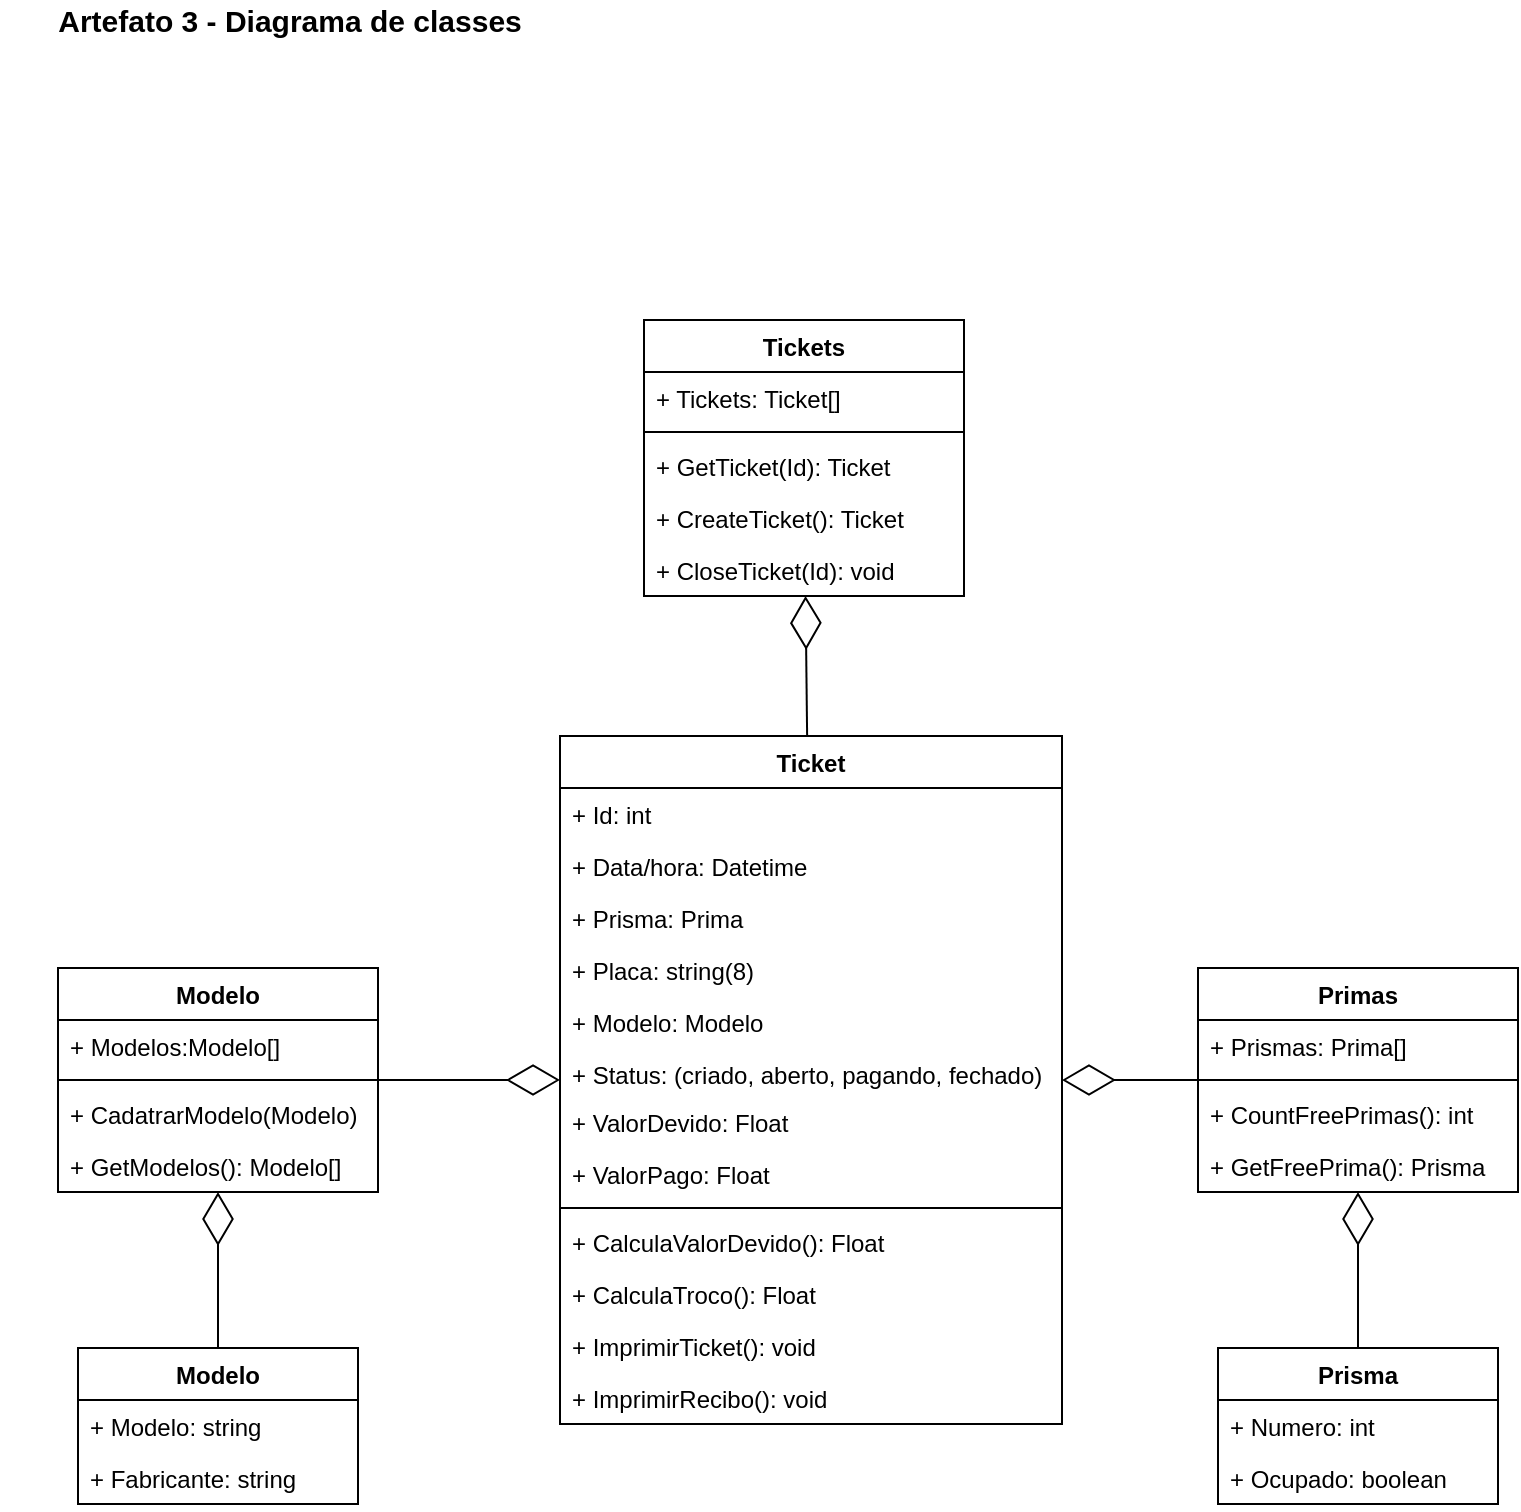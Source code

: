 <mxfile version="13.1.5" type="device"><diagram id="B7HPRTOn1aCyVQAzvui_" name="Page-1"><mxGraphModel dx="767" dy="1172" grid="1" gridSize="10" guides="1" tooltips="1" connect="1" arrows="1" fold="1" page="1" pageScale="1" pageWidth="827" pageHeight="1169" math="0" shadow="0"><root><mxCell id="0"/><mxCell id="1" parent="0"/><mxCell id="1XbRSUw8iiaY-Y94bgbz-24" value="" style="endArrow=diamondThin;endFill=0;endSize=24;html=1;exitX=0.5;exitY=0;exitDx=0;exitDy=0;" parent="1" source="1XbRSUw8iiaY-Y94bgbz-20" target="1XbRSUw8iiaY-Y94bgbz-9" edge="1"><mxGeometry width="160" relative="1" as="geometry"><mxPoint x="219" y="501" as="sourcePoint"/><mxPoint x="589" y="636" as="targetPoint"/></mxGeometry></mxCell><mxCell id="1XbRSUw8iiaY-Y94bgbz-15" value="" style="endArrow=diamondThin;endFill=0;endSize=24;html=1;" parent="1" source="1XbRSUw8iiaY-Y94bgbz-9" target="1XbRSUw8iiaY-Y94bgbz-1" edge="1"><mxGeometry width="160" relative="1" as="geometry"><mxPoint x="149" y="490.5" as="sourcePoint"/><mxPoint x="309" y="490.5" as="targetPoint"/></mxGeometry></mxCell><mxCell id="1XbRSUw8iiaY-Y94bgbz-31" value="" style="endArrow=diamondThin;endFill=0;endSize=24;html=1;" parent="1" source="1XbRSUw8iiaY-Y94bgbz-26" target="1XbRSUw8iiaY-Y94bgbz-1" edge="1"><mxGeometry width="160" relative="1" as="geometry"><mxPoint x="319" y="586" as="sourcePoint"/><mxPoint x="479" y="586" as="targetPoint"/></mxGeometry></mxCell><mxCell id="1XbRSUw8iiaY-Y94bgbz-32" value="" style="endArrow=diamondThin;endFill=0;endSize=24;html=1;exitX=0.5;exitY=0;exitDx=0;exitDy=0;" parent="1" source="1XbRSUw8iiaY-Y94bgbz-33" target="1XbRSUw8iiaY-Y94bgbz-26" edge="1"><mxGeometry width="160" relative="1" as="geometry"><mxPoint x="229" y="511" as="sourcePoint"/><mxPoint x="709" y="613" as="targetPoint"/></mxGeometry></mxCell><mxCell id="1XbRSUw8iiaY-Y94bgbz-43" value="" style="endArrow=diamondThin;endFill=0;endSize=24;html=1;" parent="1" source="1XbRSUw8iiaY-Y94bgbz-1" target="1XbRSUw8iiaY-Y94bgbz-37" edge="1"><mxGeometry width="160" relative="1" as="geometry"><mxPoint x="330" y="440" as="sourcePoint"/><mxPoint x="490" y="440" as="targetPoint"/></mxGeometry></mxCell><mxCell id="1XbRSUw8iiaY-Y94bgbz-37" value="Tickets" style="swimlane;fontStyle=1;align=center;verticalAlign=top;childLayout=stackLayout;horizontal=1;startSize=26;horizontalStack=0;resizeParent=1;resizeParentMax=0;resizeLast=0;collapsible=1;marginBottom=0;" parent="1" vertex="1"><mxGeometry x="342" y="180" width="160" height="138" as="geometry"/></mxCell><mxCell id="1XbRSUw8iiaY-Y94bgbz-38" value="+ Tickets: Ticket[]" style="text;strokeColor=none;fillColor=none;align=left;verticalAlign=top;spacingLeft=4;spacingRight=4;overflow=hidden;rotatable=0;points=[[0,0.5],[1,0.5]];portConstraint=eastwest;" parent="1XbRSUw8iiaY-Y94bgbz-37" vertex="1"><mxGeometry y="26" width="160" height="26" as="geometry"/></mxCell><mxCell id="1XbRSUw8iiaY-Y94bgbz-39" value="" style="line;strokeWidth=1;fillColor=none;align=left;verticalAlign=middle;spacingTop=-1;spacingLeft=3;spacingRight=3;rotatable=0;labelPosition=right;points=[];portConstraint=eastwest;" parent="1XbRSUw8iiaY-Y94bgbz-37" vertex="1"><mxGeometry y="52" width="160" height="8" as="geometry"/></mxCell><mxCell id="1XbRSUw8iiaY-Y94bgbz-40" value="+ GetTicket(Id): Ticket" style="text;strokeColor=none;fillColor=none;align=left;verticalAlign=top;spacingLeft=4;spacingRight=4;overflow=hidden;rotatable=0;points=[[0,0.5],[1,0.5]];portConstraint=eastwest;" parent="1XbRSUw8iiaY-Y94bgbz-37" vertex="1"><mxGeometry y="60" width="160" height="26" as="geometry"/></mxCell><mxCell id="1XbRSUw8iiaY-Y94bgbz-41" value="+ CreateTicket(): Ticket" style="text;strokeColor=none;fillColor=none;align=left;verticalAlign=top;spacingLeft=4;spacingRight=4;overflow=hidden;rotatable=0;points=[[0,0.5],[1,0.5]];portConstraint=eastwest;" parent="1XbRSUw8iiaY-Y94bgbz-37" vertex="1"><mxGeometry y="86" width="160" height="26" as="geometry"/></mxCell><mxCell id="1XbRSUw8iiaY-Y94bgbz-42" value="+ CloseTicket(Id): void" style="text;strokeColor=none;fillColor=none;align=left;verticalAlign=top;spacingLeft=4;spacingRight=4;overflow=hidden;rotatable=0;points=[[0,0.5],[1,0.5]];portConstraint=eastwest;" parent="1XbRSUw8iiaY-Y94bgbz-37" vertex="1"><mxGeometry y="112" width="160" height="26" as="geometry"/></mxCell><mxCell id="1XbRSUw8iiaY-Y94bgbz-20" value="Modelo" style="swimlane;fontStyle=1;childLayout=stackLayout;horizontal=1;startSize=26;fillColor=none;horizontalStack=0;resizeParent=1;resizeParentMax=0;resizeLast=0;collapsible=1;marginBottom=0;" parent="1" vertex="1"><mxGeometry x="59" y="694" width="140" height="78" as="geometry"/></mxCell><mxCell id="1XbRSUw8iiaY-Y94bgbz-14" value="+ Modelo: string" style="text;strokeColor=none;fillColor=none;align=left;verticalAlign=top;spacingLeft=4;spacingRight=4;overflow=hidden;rotatable=0;points=[[0,0.5],[1,0.5]];portConstraint=eastwest;" parent="1XbRSUw8iiaY-Y94bgbz-20" vertex="1"><mxGeometry y="26" width="140" height="26" as="geometry"/></mxCell><mxCell id="1XbRSUw8iiaY-Y94bgbz-13" value="+ Fabricante: string" style="text;strokeColor=none;fillColor=none;align=left;verticalAlign=top;spacingLeft=4;spacingRight=4;overflow=hidden;rotatable=0;points=[[0,0.5],[1,0.5]];portConstraint=eastwest;" parent="1XbRSUw8iiaY-Y94bgbz-20" vertex="1"><mxGeometry y="52" width="140" height="26" as="geometry"/></mxCell><mxCell id="1XbRSUw8iiaY-Y94bgbz-33" value="Prisma" style="swimlane;fontStyle=1;childLayout=stackLayout;horizontal=1;startSize=26;fillColor=none;horizontalStack=0;resizeParent=1;resizeParentMax=0;resizeLast=0;collapsible=1;marginBottom=0;" parent="1" vertex="1"><mxGeometry x="629" y="694" width="140" height="78" as="geometry"/></mxCell><mxCell id="1XbRSUw8iiaY-Y94bgbz-34" value="+ Numero: int" style="text;strokeColor=none;fillColor=none;align=left;verticalAlign=top;spacingLeft=4;spacingRight=4;overflow=hidden;rotatable=0;points=[[0,0.5],[1,0.5]];portConstraint=eastwest;" parent="1XbRSUw8iiaY-Y94bgbz-33" vertex="1"><mxGeometry y="26" width="140" height="26" as="geometry"/></mxCell><mxCell id="1XbRSUw8iiaY-Y94bgbz-35" value="+ Ocupado: boolean" style="text;strokeColor=none;fillColor=none;align=left;verticalAlign=top;spacingLeft=4;spacingRight=4;overflow=hidden;rotatable=0;points=[[0,0.5],[1,0.5]];portConstraint=eastwest;" parent="1XbRSUw8iiaY-Y94bgbz-33" vertex="1"><mxGeometry y="52" width="140" height="26" as="geometry"/></mxCell><mxCell id="1XbRSUw8iiaY-Y94bgbz-9" value="Modelo" style="swimlane;fontStyle=1;align=center;verticalAlign=top;childLayout=stackLayout;horizontal=1;startSize=26;horizontalStack=0;resizeParent=1;resizeParentMax=0;resizeLast=0;collapsible=1;marginBottom=0;" parent="1" vertex="1"><mxGeometry x="49" y="504" width="160" height="112" as="geometry"/></mxCell><mxCell id="1XbRSUw8iiaY-Y94bgbz-10" value="+ Modelos:Modelo[]" style="text;strokeColor=none;fillColor=none;align=left;verticalAlign=top;spacingLeft=4;spacingRight=4;overflow=hidden;rotatable=0;points=[[0,0.5],[1,0.5]];portConstraint=eastwest;" parent="1XbRSUw8iiaY-Y94bgbz-9" vertex="1"><mxGeometry y="26" width="160" height="26" as="geometry"/></mxCell><mxCell id="1XbRSUw8iiaY-Y94bgbz-11" value="" style="line;strokeWidth=1;fillColor=none;align=left;verticalAlign=middle;spacingTop=-1;spacingLeft=3;spacingRight=3;rotatable=0;labelPosition=right;points=[];portConstraint=eastwest;" parent="1XbRSUw8iiaY-Y94bgbz-9" vertex="1"><mxGeometry y="52" width="160" height="8" as="geometry"/></mxCell><mxCell id="1XbRSUw8iiaY-Y94bgbz-12" value="+ CadatrarModelo(Modelo)" style="text;strokeColor=none;fillColor=none;align=left;verticalAlign=top;spacingLeft=4;spacingRight=4;overflow=hidden;rotatable=0;points=[[0,0.5],[1,0.5]];portConstraint=eastwest;" parent="1XbRSUw8iiaY-Y94bgbz-9" vertex="1"><mxGeometry y="60" width="160" height="26" as="geometry"/></mxCell><mxCell id="1XbRSUw8iiaY-Y94bgbz-36" value="+ GetModelos(): Modelo[]" style="text;strokeColor=none;fillColor=none;align=left;verticalAlign=top;spacingLeft=4;spacingRight=4;overflow=hidden;rotatable=0;points=[[0,0.5],[1,0.5]];portConstraint=eastwest;" parent="1XbRSUw8iiaY-Y94bgbz-9" vertex="1"><mxGeometry y="86" width="160" height="26" as="geometry"/></mxCell><mxCell id="1XbRSUw8iiaY-Y94bgbz-26" value="Primas" style="swimlane;fontStyle=1;align=center;verticalAlign=top;childLayout=stackLayout;horizontal=1;startSize=26;horizontalStack=0;resizeParent=1;resizeParentMax=0;resizeLast=0;collapsible=1;marginBottom=0;" parent="1" vertex="1"><mxGeometry x="619" y="504" width="160" height="112" as="geometry"/></mxCell><mxCell id="1XbRSUw8iiaY-Y94bgbz-27" value="+ Prismas: Prima[]" style="text;strokeColor=none;fillColor=none;align=left;verticalAlign=top;spacingLeft=4;spacingRight=4;overflow=hidden;rotatable=0;points=[[0,0.5],[1,0.5]];portConstraint=eastwest;" parent="1XbRSUw8iiaY-Y94bgbz-26" vertex="1"><mxGeometry y="26" width="160" height="26" as="geometry"/></mxCell><mxCell id="1XbRSUw8iiaY-Y94bgbz-28" value="" style="line;strokeWidth=1;fillColor=none;align=left;verticalAlign=middle;spacingTop=-1;spacingLeft=3;spacingRight=3;rotatable=0;labelPosition=right;points=[];portConstraint=eastwest;" parent="1XbRSUw8iiaY-Y94bgbz-26" vertex="1"><mxGeometry y="52" width="160" height="8" as="geometry"/></mxCell><mxCell id="1XbRSUw8iiaY-Y94bgbz-30" value="+ CountFreePrimas(): int" style="text;strokeColor=none;fillColor=none;align=left;verticalAlign=top;spacingLeft=4;spacingRight=4;overflow=hidden;rotatable=0;points=[[0,0.5],[1,0.5]];portConstraint=eastwest;" parent="1XbRSUw8iiaY-Y94bgbz-26" vertex="1"><mxGeometry y="60" width="160" height="26" as="geometry"/></mxCell><mxCell id="1XbRSUw8iiaY-Y94bgbz-29" value="+ GetFreePrima(): Prisma" style="text;strokeColor=none;fillColor=none;align=left;verticalAlign=top;spacingLeft=4;spacingRight=4;overflow=hidden;rotatable=0;points=[[0,0.5],[1,0.5]];portConstraint=eastwest;" parent="1XbRSUw8iiaY-Y94bgbz-26" vertex="1"><mxGeometry y="86" width="160" height="26" as="geometry"/></mxCell><mxCell id="1XbRSUw8iiaY-Y94bgbz-1" value="Ticket" style="swimlane;fontStyle=1;align=center;verticalAlign=top;childLayout=stackLayout;horizontal=1;startSize=26;horizontalStack=0;resizeParent=1;resizeParentMax=0;resizeLast=0;collapsible=1;marginBottom=0;" parent="1" vertex="1"><mxGeometry x="300" y="388" width="251" height="344" as="geometry"/></mxCell><mxCell id="1XbRSUw8iiaY-Y94bgbz-2" value="+ Id: int" style="text;strokeColor=none;fillColor=none;align=left;verticalAlign=top;spacingLeft=4;spacingRight=4;overflow=hidden;rotatable=0;points=[[0,0.5],[1,0.5]];portConstraint=eastwest;" parent="1XbRSUw8iiaY-Y94bgbz-1" vertex="1"><mxGeometry y="26" width="251" height="26" as="geometry"/></mxCell><mxCell id="1XbRSUw8iiaY-Y94bgbz-5" value="+ Data/hora: Datetime" style="text;strokeColor=none;fillColor=none;align=left;verticalAlign=top;spacingLeft=4;spacingRight=4;overflow=hidden;rotatable=0;points=[[0,0.5],[1,0.5]];portConstraint=eastwest;" parent="1XbRSUw8iiaY-Y94bgbz-1" vertex="1"><mxGeometry y="52" width="251" height="26" as="geometry"/></mxCell><mxCell id="1XbRSUw8iiaY-Y94bgbz-19" value="+ Prisma: Prima" style="text;strokeColor=none;fillColor=none;align=left;verticalAlign=top;spacingLeft=4;spacingRight=4;overflow=hidden;rotatable=0;points=[[0,0.5],[1,0.5]];portConstraint=eastwest;" parent="1XbRSUw8iiaY-Y94bgbz-1" vertex="1"><mxGeometry y="78" width="251" height="26" as="geometry"/></mxCell><mxCell id="1XbRSUw8iiaY-Y94bgbz-6" value="+ Placa: string(8)" style="text;strokeColor=none;fillColor=none;align=left;verticalAlign=top;spacingLeft=4;spacingRight=4;overflow=hidden;rotatable=0;points=[[0,0.5],[1,0.5]];portConstraint=eastwest;" parent="1XbRSUw8iiaY-Y94bgbz-1" vertex="1"><mxGeometry y="104" width="251" height="26" as="geometry"/></mxCell><mxCell id="1XbRSUw8iiaY-Y94bgbz-8" value="+ Modelo: Modelo" style="text;strokeColor=none;fillColor=none;align=left;verticalAlign=top;spacingLeft=4;spacingRight=4;overflow=hidden;rotatable=0;points=[[0,0.5],[1,0.5]];portConstraint=eastwest;" parent="1XbRSUw8iiaY-Y94bgbz-1" vertex="1"><mxGeometry y="130" width="251" height="26" as="geometry"/></mxCell><mxCell id="1XbRSUw8iiaY-Y94bgbz-16" value="+ Status: (criado, aberto, pagando, fechado)" style="text;strokeColor=none;fillColor=none;align=left;verticalAlign=top;spacingLeft=4;spacingRight=4;overflow=hidden;rotatable=0;points=[[0,0.5],[1,0.5]];portConstraint=eastwest;" parent="1XbRSUw8iiaY-Y94bgbz-1" vertex="1"><mxGeometry y="156" width="251" height="24" as="geometry"/></mxCell><mxCell id="1XbRSUw8iiaY-Y94bgbz-44" value="+ ValorDevido: Float" style="text;strokeColor=none;fillColor=none;align=left;verticalAlign=top;spacingLeft=4;spacingRight=4;overflow=hidden;rotatable=0;points=[[0,0.5],[1,0.5]];portConstraint=eastwest;" parent="1XbRSUw8iiaY-Y94bgbz-1" vertex="1"><mxGeometry y="180" width="251" height="26" as="geometry"/></mxCell><mxCell id="1XbRSUw8iiaY-Y94bgbz-18" value="+ ValorPago: Float" style="text;strokeColor=none;fillColor=none;align=left;verticalAlign=top;spacingLeft=4;spacingRight=4;overflow=hidden;rotatable=0;points=[[0,0.5],[1,0.5]];portConstraint=eastwest;" parent="1XbRSUw8iiaY-Y94bgbz-1" vertex="1"><mxGeometry y="206" width="251" height="26" as="geometry"/></mxCell><mxCell id="1XbRSUw8iiaY-Y94bgbz-3" value="" style="line;strokeWidth=1;fillColor=none;align=left;verticalAlign=middle;spacingTop=-1;spacingLeft=3;spacingRight=3;rotatable=0;labelPosition=right;points=[];portConstraint=eastwest;" parent="1XbRSUw8iiaY-Y94bgbz-1" vertex="1"><mxGeometry y="232" width="251" height="8" as="geometry"/></mxCell><mxCell id="1XbRSUw8iiaY-Y94bgbz-4" value="+ CalculaValorDevido(): Float" style="text;strokeColor=none;fillColor=none;align=left;verticalAlign=top;spacingLeft=4;spacingRight=4;overflow=hidden;rotatable=0;points=[[0,0.5],[1,0.5]];portConstraint=eastwest;" parent="1XbRSUw8iiaY-Y94bgbz-1" vertex="1"><mxGeometry y="240" width="251" height="26" as="geometry"/></mxCell><mxCell id="1XbRSUw8iiaY-Y94bgbz-17" value="+ CalculaTroco(): Float" style="text;strokeColor=none;fillColor=none;align=left;verticalAlign=top;spacingLeft=4;spacingRight=4;overflow=hidden;rotatable=0;points=[[0,0.5],[1,0.5]];portConstraint=eastwest;" parent="1XbRSUw8iiaY-Y94bgbz-1" vertex="1"><mxGeometry y="266" width="251" height="26" as="geometry"/></mxCell><mxCell id="1XbRSUw8iiaY-Y94bgbz-25" value="+ ImprimirTicket(): void" style="text;strokeColor=none;fillColor=none;align=left;verticalAlign=top;spacingLeft=4;spacingRight=4;overflow=hidden;rotatable=0;points=[[0,0.5],[1,0.5]];portConstraint=eastwest;" parent="1XbRSUw8iiaY-Y94bgbz-1" vertex="1"><mxGeometry y="292" width="251" height="26" as="geometry"/></mxCell><mxCell id="1XbRSUw8iiaY-Y94bgbz-45" value="+ ImprimirRecibo(): void" style="text;strokeColor=none;fillColor=none;align=left;verticalAlign=top;spacingLeft=4;spacingRight=4;overflow=hidden;rotatable=0;points=[[0,0.5],[1,0.5]];portConstraint=eastwest;" parent="1XbRSUw8iiaY-Y94bgbz-1" vertex="1"><mxGeometry y="318" width="251" height="26" as="geometry"/></mxCell><mxCell id="hNH_ngUIaziWYG9tQD4s-1" value="&lt;font style=&quot;font-size: 15px&quot;&gt;&lt;b&gt;Artefato 3 - Diagrama de classes&lt;/b&gt;&lt;/font&gt;" style="text;html=1;strokeColor=none;fillColor=none;align=center;verticalAlign=middle;whiteSpace=wrap;rounded=0;" vertex="1" parent="1"><mxGeometry x="20" y="20" width="290" height="20" as="geometry"/></mxCell></root></mxGraphModel></diagram></mxfile>